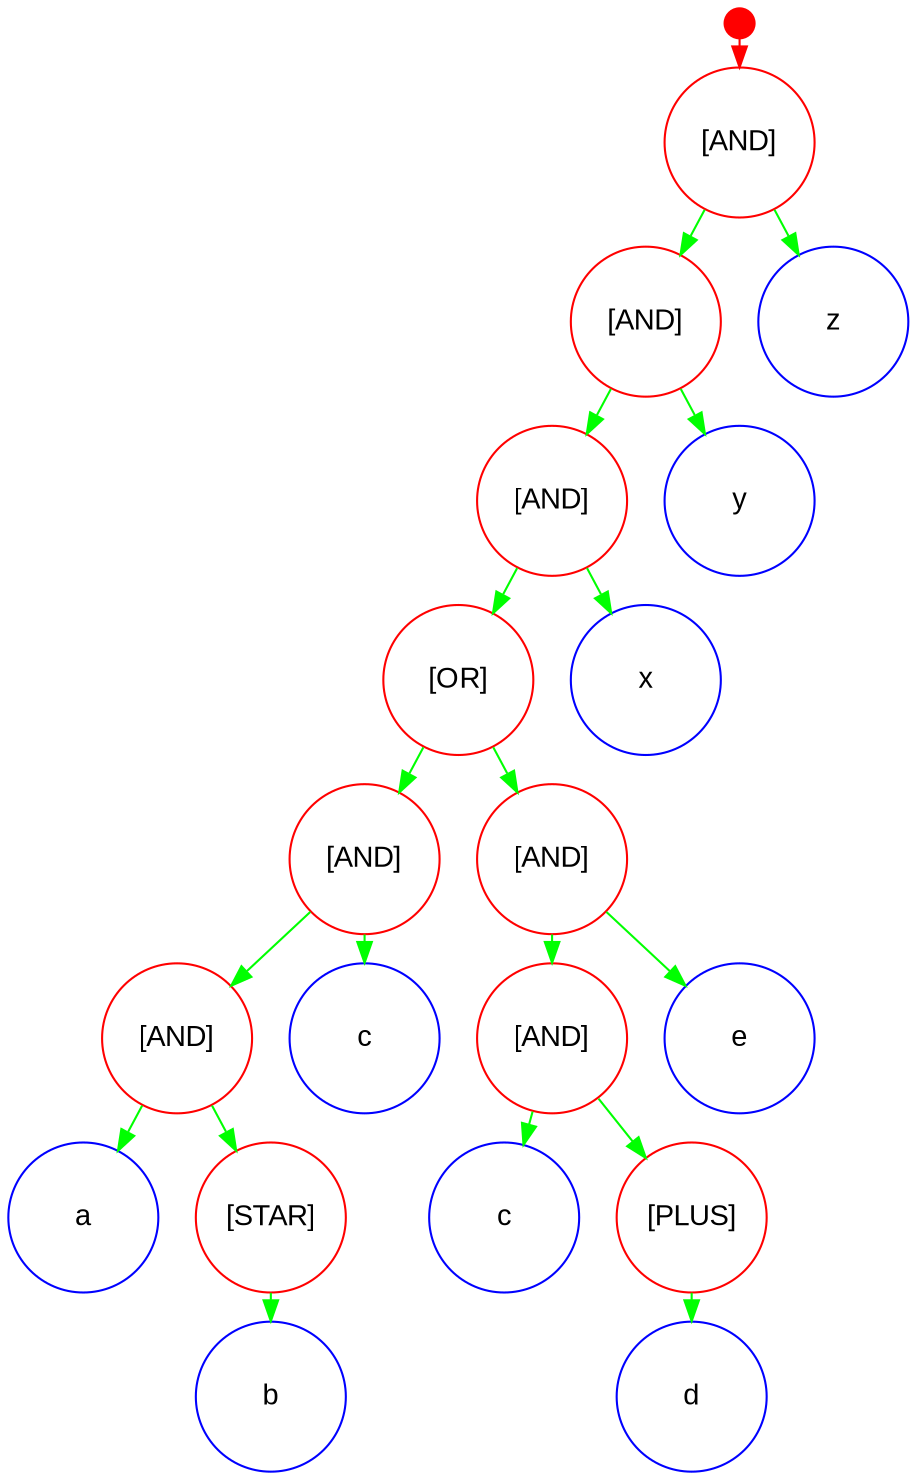 digraph "parse Tree" {
graph [ranksep=.2,rankdir=TD];
node [shape=circle,fontname=Arial,fontsize=14];
node [width=1,fixedsize=true];
edge [fontname=Arial,fontsize=14];
-1 [width=0.2,shape=point color=red];
-1 -> 0 [ color=red];
0 [label="[AND]" color=red];
0 -> 1 [color=green];
1 [label="[AND]" color=red];
1 -> 2 [color=green];
2 [label="[AND]" color=red];
2 -> 3 [color=green];
3 [label="[OR]" color=red];
3 -> 4 [color=green];
4 [label="[AND]" color=red];
4 -> 5 [color=green];
5 [label="[AND]" color=red];
5 -> 6 [color=green];
6 [label="a" color=blue];
5 -> 7 [color=green];
7 [label="[STAR]" color=red];
7 -> 8 [color=green];
8 [label="b" color=blue];
4 -> 9 [color=green];
9 [label="c" color=blue];
3 -> 10 [color=green];
10 [label="[AND]" color=red];
10 -> 11 [color=green];
11 [label="[AND]" color=red];
11 -> 12 [color=green];
12 [label="c" color=blue];
11 -> 13 [color=green];
13 [label="[PLUS]" color=red];
13 -> 14 [color=green];
14 [label="d" color=blue];
10 -> 15 [color=green];
15 [label="e" color=blue];
2 -> 16 [color=green];
16 [label="x" color=blue];
1 -> 17 [color=green];
17 [label="y" color=blue];
0 -> 18 [color=green];
18 [label="z" color=blue];
}

